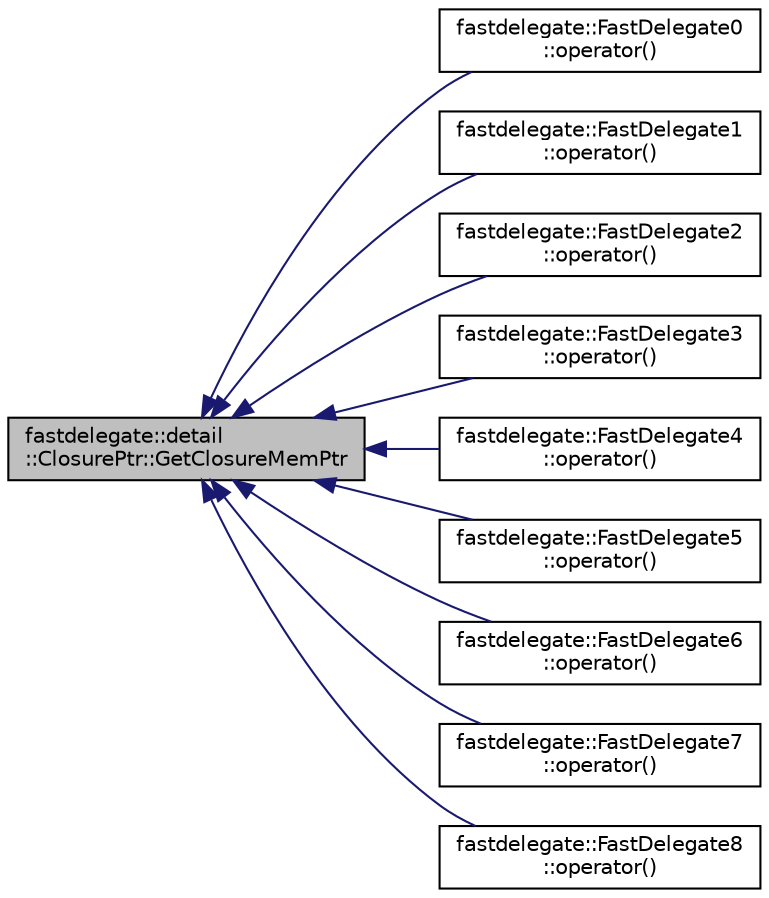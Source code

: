 digraph "fastdelegate::detail::ClosurePtr::GetClosureMemPtr"
{
 // INTERACTIVE_SVG=YES
  edge [fontname="Helvetica",fontsize="10",labelfontname="Helvetica",labelfontsize="10"];
  node [fontname="Helvetica",fontsize="10",shape=record];
  rankdir="LR";
  Node1 [label="fastdelegate::detail\l::ClosurePtr::GetClosureMemPtr",height=0.2,width=0.4,color="black", fillcolor="grey75", style="filled" fontcolor="black"];
  Node1 -> Node2 [dir="back",color="midnightblue",fontsize="10",style="solid",fontname="Helvetica"];
  Node2 [label="fastdelegate::FastDelegate0\l::operator()",height=0.2,width=0.4,color="black", fillcolor="white", style="filled",URL="$classfastdelegate_1_1FastDelegate0.html#a0200a2eb6e3153a3d321a0834514b234"];
  Node1 -> Node3 [dir="back",color="midnightblue",fontsize="10",style="solid",fontname="Helvetica"];
  Node3 [label="fastdelegate::FastDelegate1\l::operator()",height=0.2,width=0.4,color="black", fillcolor="white", style="filled",URL="$classfastdelegate_1_1FastDelegate1.html#ad580485e68bc4bd0580c8a25a32e2471"];
  Node1 -> Node4 [dir="back",color="midnightblue",fontsize="10",style="solid",fontname="Helvetica"];
  Node4 [label="fastdelegate::FastDelegate2\l::operator()",height=0.2,width=0.4,color="black", fillcolor="white", style="filled",URL="$classfastdelegate_1_1FastDelegate2.html#a71e52574e5ac318ee60a463eeaf2db6b"];
  Node1 -> Node5 [dir="back",color="midnightblue",fontsize="10",style="solid",fontname="Helvetica"];
  Node5 [label="fastdelegate::FastDelegate3\l::operator()",height=0.2,width=0.4,color="black", fillcolor="white", style="filled",URL="$classfastdelegate_1_1FastDelegate3.html#a6d8368ae1363e1a72295436592584ea7"];
  Node1 -> Node6 [dir="back",color="midnightblue",fontsize="10",style="solid",fontname="Helvetica"];
  Node6 [label="fastdelegate::FastDelegate4\l::operator()",height=0.2,width=0.4,color="black", fillcolor="white", style="filled",URL="$classfastdelegate_1_1FastDelegate4.html#a7d3a47c89b91a9e27ef859d953a87c05"];
  Node1 -> Node7 [dir="back",color="midnightblue",fontsize="10",style="solid",fontname="Helvetica"];
  Node7 [label="fastdelegate::FastDelegate5\l::operator()",height=0.2,width=0.4,color="black", fillcolor="white", style="filled",URL="$classfastdelegate_1_1FastDelegate5.html#a173b8aa1bb07207ceb71bcbd91177e19"];
  Node1 -> Node8 [dir="back",color="midnightblue",fontsize="10",style="solid",fontname="Helvetica"];
  Node8 [label="fastdelegate::FastDelegate6\l::operator()",height=0.2,width=0.4,color="black", fillcolor="white", style="filled",URL="$classfastdelegate_1_1FastDelegate6.html#a22837309de4a7671cc491450469a92c4"];
  Node1 -> Node9 [dir="back",color="midnightblue",fontsize="10",style="solid",fontname="Helvetica"];
  Node9 [label="fastdelegate::FastDelegate7\l::operator()",height=0.2,width=0.4,color="black", fillcolor="white", style="filled",URL="$classfastdelegate_1_1FastDelegate7.html#a5fb426a3bbdcb3368de2e01cc7ef8124"];
  Node1 -> Node10 [dir="back",color="midnightblue",fontsize="10",style="solid",fontname="Helvetica"];
  Node10 [label="fastdelegate::FastDelegate8\l::operator()",height=0.2,width=0.4,color="black", fillcolor="white", style="filled",URL="$classfastdelegate_1_1FastDelegate8.html#af4525d4810c2c0e42fe0b6f8367ba79b"];
}
